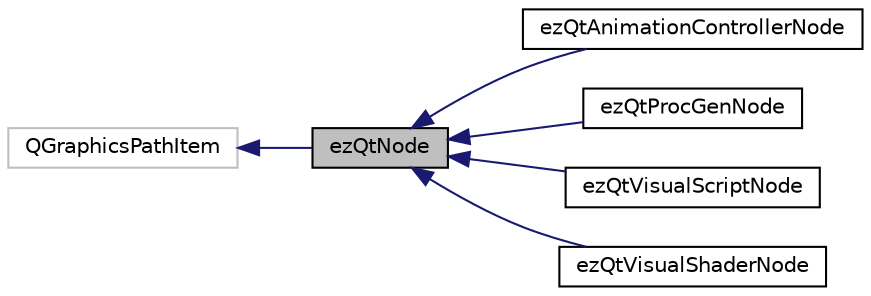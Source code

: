 digraph "ezQtNode"
{
 // LATEX_PDF_SIZE
  edge [fontname="Helvetica",fontsize="10",labelfontname="Helvetica",labelfontsize="10"];
  node [fontname="Helvetica",fontsize="10",shape=record];
  rankdir="LR";
  Node1 [label="ezQtNode",height=0.2,width=0.4,color="black", fillcolor="grey75", style="filled", fontcolor="black",tooltip=" "];
  Node2 -> Node1 [dir="back",color="midnightblue",fontsize="10",style="solid",fontname="Helvetica"];
  Node2 [label="QGraphicsPathItem",height=0.2,width=0.4,color="grey75", fillcolor="white", style="filled",tooltip=" "];
  Node1 -> Node3 [dir="back",color="midnightblue",fontsize="10",style="solid",fontname="Helvetica"];
  Node3 [label="ezQtAnimationControllerNode",height=0.2,width=0.4,color="black", fillcolor="white", style="filled",URL="$df/d16/classez_qt_animation_controller_node.htm",tooltip=" "];
  Node1 -> Node4 [dir="back",color="midnightblue",fontsize="10",style="solid",fontname="Helvetica"];
  Node4 [label="ezQtProcGenNode",height=0.2,width=0.4,color="black", fillcolor="white", style="filled",URL="$d3/d5e/classez_qt_proc_gen_node.htm",tooltip=" "];
  Node1 -> Node5 [dir="back",color="midnightblue",fontsize="10",style="solid",fontname="Helvetica"];
  Node5 [label="ezQtVisualScriptNode",height=0.2,width=0.4,color="black", fillcolor="white", style="filled",URL="$df/d95/classez_qt_visual_script_node.htm",tooltip=" "];
  Node1 -> Node6 [dir="back",color="midnightblue",fontsize="10",style="solid",fontname="Helvetica"];
  Node6 [label="ezQtVisualShaderNode",height=0.2,width=0.4,color="black", fillcolor="white", style="filled",URL="$dc/daf/classez_qt_visual_shader_node.htm",tooltip=" "];
}
